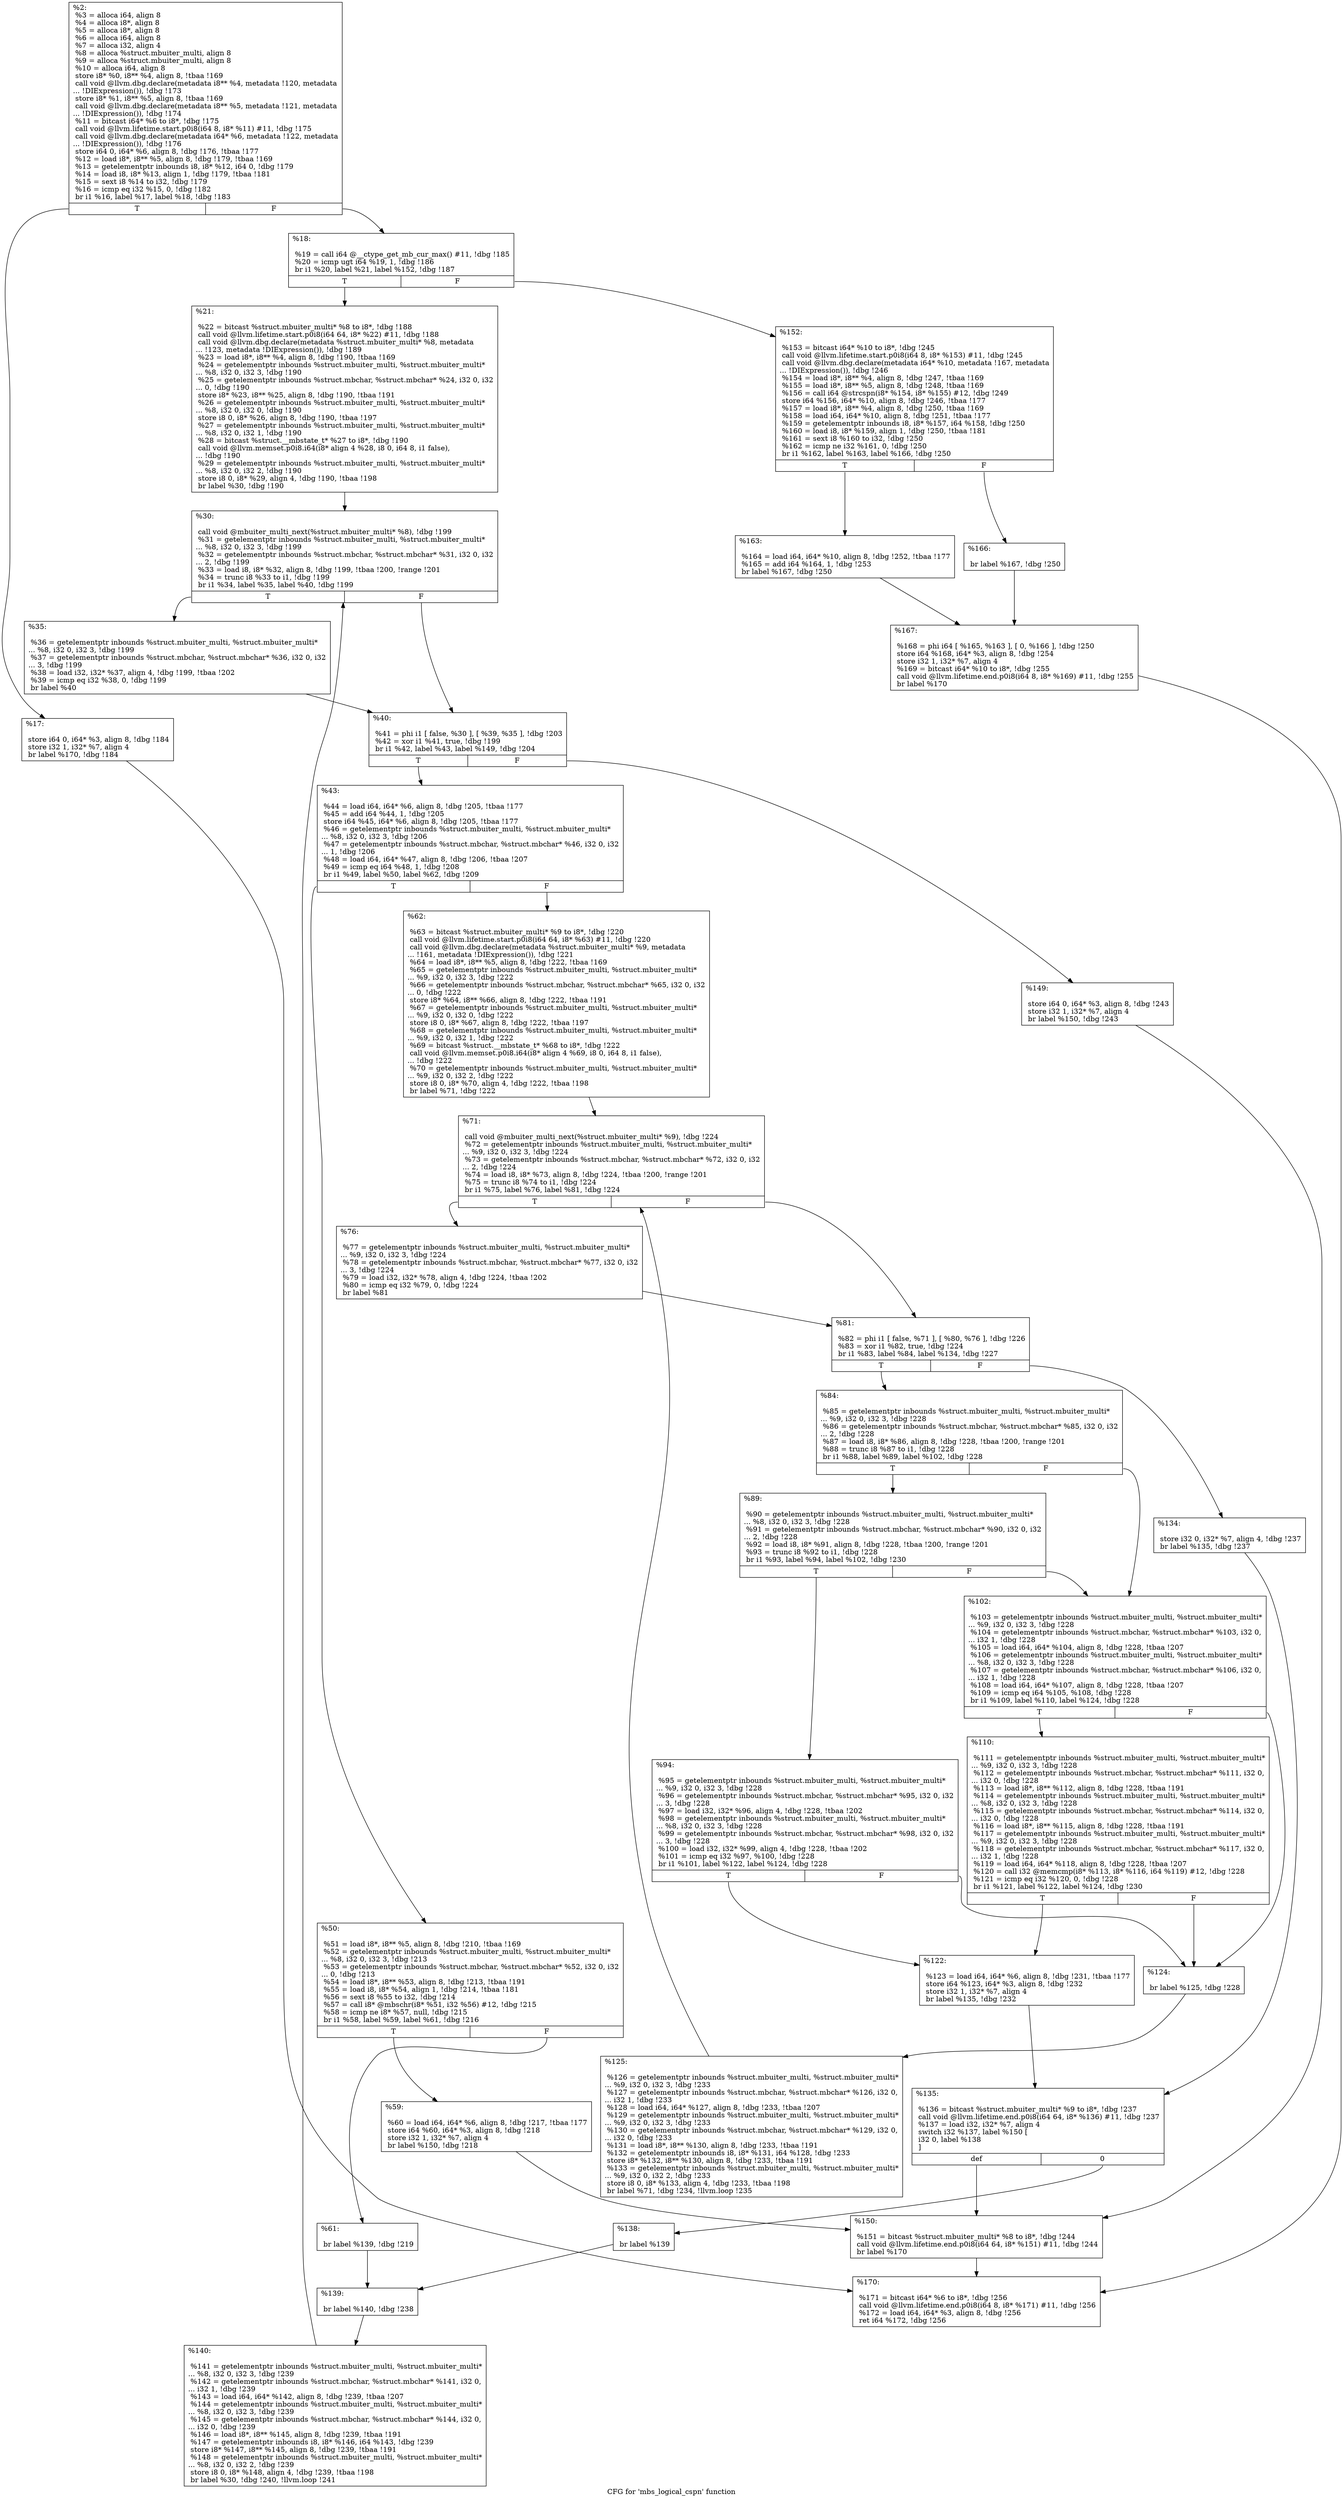 digraph "CFG for 'mbs_logical_cspn' function" {
	label="CFG for 'mbs_logical_cspn' function";

	Node0x23dbe40 [shape=record,label="{%2:\l  %3 = alloca i64, align 8\l  %4 = alloca i8*, align 8\l  %5 = alloca i8*, align 8\l  %6 = alloca i64, align 8\l  %7 = alloca i32, align 4\l  %8 = alloca %struct.mbuiter_multi, align 8\l  %9 = alloca %struct.mbuiter_multi, align 8\l  %10 = alloca i64, align 8\l  store i8* %0, i8** %4, align 8, !tbaa !169\l  call void @llvm.dbg.declare(metadata i8** %4, metadata !120, metadata\l... !DIExpression()), !dbg !173\l  store i8* %1, i8** %5, align 8, !tbaa !169\l  call void @llvm.dbg.declare(metadata i8** %5, metadata !121, metadata\l... !DIExpression()), !dbg !174\l  %11 = bitcast i64* %6 to i8*, !dbg !175\l  call void @llvm.lifetime.start.p0i8(i64 8, i8* %11) #11, !dbg !175\l  call void @llvm.dbg.declare(metadata i64* %6, metadata !122, metadata\l... !DIExpression()), !dbg !176\l  store i64 0, i64* %6, align 8, !dbg !176, !tbaa !177\l  %12 = load i8*, i8** %5, align 8, !dbg !179, !tbaa !169\l  %13 = getelementptr inbounds i8, i8* %12, i64 0, !dbg !179\l  %14 = load i8, i8* %13, align 1, !dbg !179, !tbaa !181\l  %15 = sext i8 %14 to i32, !dbg !179\l  %16 = icmp eq i32 %15, 0, !dbg !182\l  br i1 %16, label %17, label %18, !dbg !183\l|{<s0>T|<s1>F}}"];
	Node0x23dbe40:s0 -> Node0x23dd0b0;
	Node0x23dbe40:s1 -> Node0x23dd100;
	Node0x23dd0b0 [shape=record,label="{%17:\l\l  store i64 0, i64* %3, align 8, !dbg !184\l  store i32 1, i32* %7, align 4\l  br label %170, !dbg !184\l}"];
	Node0x23dd0b0 -> Node0x23ddb00;
	Node0x23dd100 [shape=record,label="{%18:\l\l  %19 = call i64 @__ctype_get_mb_cur_max() #11, !dbg !185\l  %20 = icmp ugt i64 %19, 1, !dbg !186\l  br i1 %20, label %21, label %152, !dbg !187\l|{<s0>T|<s1>F}}"];
	Node0x23dd100:s0 -> Node0x23dd150;
	Node0x23dd100:s1 -> Node0x23dd9c0;
	Node0x23dd150 [shape=record,label="{%21:\l\l  %22 = bitcast %struct.mbuiter_multi* %8 to i8*, !dbg !188\l  call void @llvm.lifetime.start.p0i8(i64 64, i8* %22) #11, !dbg !188\l  call void @llvm.dbg.declare(metadata %struct.mbuiter_multi* %8, metadata\l... !123, metadata !DIExpression()), !dbg !189\l  %23 = load i8*, i8** %4, align 8, !dbg !190, !tbaa !169\l  %24 = getelementptr inbounds %struct.mbuiter_multi, %struct.mbuiter_multi*\l... %8, i32 0, i32 3, !dbg !190\l  %25 = getelementptr inbounds %struct.mbchar, %struct.mbchar* %24, i32 0, i32\l... 0, !dbg !190\l  store i8* %23, i8** %25, align 8, !dbg !190, !tbaa !191\l  %26 = getelementptr inbounds %struct.mbuiter_multi, %struct.mbuiter_multi*\l... %8, i32 0, i32 0, !dbg !190\l  store i8 0, i8* %26, align 8, !dbg !190, !tbaa !197\l  %27 = getelementptr inbounds %struct.mbuiter_multi, %struct.mbuiter_multi*\l... %8, i32 0, i32 1, !dbg !190\l  %28 = bitcast %struct.__mbstate_t* %27 to i8*, !dbg !190\l  call void @llvm.memset.p0i8.i64(i8* align 4 %28, i8 0, i64 8, i1 false),\l... !dbg !190\l  %29 = getelementptr inbounds %struct.mbuiter_multi, %struct.mbuiter_multi*\l... %8, i32 0, i32 2, !dbg !190\l  store i8 0, i8* %29, align 4, !dbg !190, !tbaa !198\l  br label %30, !dbg !190\l}"];
	Node0x23dd150 -> Node0x23dd1a0;
	Node0x23dd1a0 [shape=record,label="{%30:\l\l  call void @mbuiter_multi_next(%struct.mbuiter_multi* %8), !dbg !199\l  %31 = getelementptr inbounds %struct.mbuiter_multi, %struct.mbuiter_multi*\l... %8, i32 0, i32 3, !dbg !199\l  %32 = getelementptr inbounds %struct.mbchar, %struct.mbchar* %31, i32 0, i32\l... 2, !dbg !199\l  %33 = load i8, i8* %32, align 8, !dbg !199, !tbaa !200, !range !201\l  %34 = trunc i8 %33 to i1, !dbg !199\l  br i1 %34, label %35, label %40, !dbg !199\l|{<s0>T|<s1>F}}"];
	Node0x23dd1a0:s0 -> Node0x23dd1f0;
	Node0x23dd1a0:s1 -> Node0x23dd240;
	Node0x23dd1f0 [shape=record,label="{%35:\l\l  %36 = getelementptr inbounds %struct.mbuiter_multi, %struct.mbuiter_multi*\l... %8, i32 0, i32 3, !dbg !199\l  %37 = getelementptr inbounds %struct.mbchar, %struct.mbchar* %36, i32 0, i32\l... 3, !dbg !199\l  %38 = load i32, i32* %37, align 4, !dbg !199, !tbaa !202\l  %39 = icmp eq i32 %38, 0, !dbg !199\l  br label %40\l}"];
	Node0x23dd1f0 -> Node0x23dd240;
	Node0x23dd240 [shape=record,label="{%40:\l\l  %41 = phi i1 [ false, %30 ], [ %39, %35 ], !dbg !203\l  %42 = xor i1 %41, true, !dbg !199\l  br i1 %42, label %43, label %149, !dbg !204\l|{<s0>T|<s1>F}}"];
	Node0x23dd240:s0 -> Node0x23dd290;
	Node0x23dd240:s1 -> Node0x23dd920;
	Node0x23dd290 [shape=record,label="{%43:\l\l  %44 = load i64, i64* %6, align 8, !dbg !205, !tbaa !177\l  %45 = add i64 %44, 1, !dbg !205\l  store i64 %45, i64* %6, align 8, !dbg !205, !tbaa !177\l  %46 = getelementptr inbounds %struct.mbuiter_multi, %struct.mbuiter_multi*\l... %8, i32 0, i32 3, !dbg !206\l  %47 = getelementptr inbounds %struct.mbchar, %struct.mbchar* %46, i32 0, i32\l... 1, !dbg !206\l  %48 = load i64, i64* %47, align 8, !dbg !206, !tbaa !207\l  %49 = icmp eq i64 %48, 1, !dbg !208\l  br i1 %49, label %50, label %62, !dbg !209\l|{<s0>T|<s1>F}}"];
	Node0x23dd290:s0 -> Node0x23dd2e0;
	Node0x23dd290:s1 -> Node0x23dd3d0;
	Node0x23dd2e0 [shape=record,label="{%50:\l\l  %51 = load i8*, i8** %5, align 8, !dbg !210, !tbaa !169\l  %52 = getelementptr inbounds %struct.mbuiter_multi, %struct.mbuiter_multi*\l... %8, i32 0, i32 3, !dbg !213\l  %53 = getelementptr inbounds %struct.mbchar, %struct.mbchar* %52, i32 0, i32\l... 0, !dbg !213\l  %54 = load i8*, i8** %53, align 8, !dbg !213, !tbaa !191\l  %55 = load i8, i8* %54, align 1, !dbg !214, !tbaa !181\l  %56 = sext i8 %55 to i32, !dbg !214\l  %57 = call i8* @mbschr(i8* %51, i32 %56) #12, !dbg !215\l  %58 = icmp ne i8* %57, null, !dbg !215\l  br i1 %58, label %59, label %61, !dbg !216\l|{<s0>T|<s1>F}}"];
	Node0x23dd2e0:s0 -> Node0x23dd330;
	Node0x23dd2e0:s1 -> Node0x23dd380;
	Node0x23dd330 [shape=record,label="{%59:\l\l  %60 = load i64, i64* %6, align 8, !dbg !217, !tbaa !177\l  store i64 %60, i64* %3, align 8, !dbg !218\l  store i32 1, i32* %7, align 4\l  br label %150, !dbg !218\l}"];
	Node0x23dd330 -> Node0x23dd970;
	Node0x23dd380 [shape=record,label="{%61:\l\l  br label %139, !dbg !219\l}"];
	Node0x23dd380 -> Node0x23dd880;
	Node0x23dd3d0 [shape=record,label="{%62:\l\l  %63 = bitcast %struct.mbuiter_multi* %9 to i8*, !dbg !220\l  call void @llvm.lifetime.start.p0i8(i64 64, i8* %63) #11, !dbg !220\l  call void @llvm.dbg.declare(metadata %struct.mbuiter_multi* %9, metadata\l... !161, metadata !DIExpression()), !dbg !221\l  %64 = load i8*, i8** %5, align 8, !dbg !222, !tbaa !169\l  %65 = getelementptr inbounds %struct.mbuiter_multi, %struct.mbuiter_multi*\l... %9, i32 0, i32 3, !dbg !222\l  %66 = getelementptr inbounds %struct.mbchar, %struct.mbchar* %65, i32 0, i32\l... 0, !dbg !222\l  store i8* %64, i8** %66, align 8, !dbg !222, !tbaa !191\l  %67 = getelementptr inbounds %struct.mbuiter_multi, %struct.mbuiter_multi*\l... %9, i32 0, i32 0, !dbg !222\l  store i8 0, i8* %67, align 8, !dbg !222, !tbaa !197\l  %68 = getelementptr inbounds %struct.mbuiter_multi, %struct.mbuiter_multi*\l... %9, i32 0, i32 1, !dbg !222\l  %69 = bitcast %struct.__mbstate_t* %68 to i8*, !dbg !222\l  call void @llvm.memset.p0i8.i64(i8* align 4 %69, i8 0, i64 8, i1 false),\l... !dbg !222\l  %70 = getelementptr inbounds %struct.mbuiter_multi, %struct.mbuiter_multi*\l... %9, i32 0, i32 2, !dbg !222\l  store i8 0, i8* %70, align 4, !dbg !222, !tbaa !198\l  br label %71, !dbg !222\l}"];
	Node0x23dd3d0 -> Node0x23dd420;
	Node0x23dd420 [shape=record,label="{%71:\l\l  call void @mbuiter_multi_next(%struct.mbuiter_multi* %9), !dbg !224\l  %72 = getelementptr inbounds %struct.mbuiter_multi, %struct.mbuiter_multi*\l... %9, i32 0, i32 3, !dbg !224\l  %73 = getelementptr inbounds %struct.mbchar, %struct.mbchar* %72, i32 0, i32\l... 2, !dbg !224\l  %74 = load i8, i8* %73, align 8, !dbg !224, !tbaa !200, !range !201\l  %75 = trunc i8 %74 to i1, !dbg !224\l  br i1 %75, label %76, label %81, !dbg !224\l|{<s0>T|<s1>F}}"];
	Node0x23dd420:s0 -> Node0x23dd470;
	Node0x23dd420:s1 -> Node0x23dd4c0;
	Node0x23dd470 [shape=record,label="{%76:\l\l  %77 = getelementptr inbounds %struct.mbuiter_multi, %struct.mbuiter_multi*\l... %9, i32 0, i32 3, !dbg !224\l  %78 = getelementptr inbounds %struct.mbchar, %struct.mbchar* %77, i32 0, i32\l... 3, !dbg !224\l  %79 = load i32, i32* %78, align 4, !dbg !224, !tbaa !202\l  %80 = icmp eq i32 %79, 0, !dbg !224\l  br label %81\l}"];
	Node0x23dd470 -> Node0x23dd4c0;
	Node0x23dd4c0 [shape=record,label="{%81:\l\l  %82 = phi i1 [ false, %71 ], [ %80, %76 ], !dbg !226\l  %83 = xor i1 %82, true, !dbg !224\l  br i1 %83, label %84, label %134, !dbg !227\l|{<s0>T|<s1>F}}"];
	Node0x23dd4c0:s0 -> Node0x23dd510;
	Node0x23dd4c0:s1 -> Node0x23dd790;
	Node0x23dd510 [shape=record,label="{%84:\l\l  %85 = getelementptr inbounds %struct.mbuiter_multi, %struct.mbuiter_multi*\l... %9, i32 0, i32 3, !dbg !228\l  %86 = getelementptr inbounds %struct.mbchar, %struct.mbchar* %85, i32 0, i32\l... 2, !dbg !228\l  %87 = load i8, i8* %86, align 8, !dbg !228, !tbaa !200, !range !201\l  %88 = trunc i8 %87 to i1, !dbg !228\l  br i1 %88, label %89, label %102, !dbg !228\l|{<s0>T|<s1>F}}"];
	Node0x23dd510:s0 -> Node0x23dd560;
	Node0x23dd510:s1 -> Node0x23dd600;
	Node0x23dd560 [shape=record,label="{%89:\l\l  %90 = getelementptr inbounds %struct.mbuiter_multi, %struct.mbuiter_multi*\l... %8, i32 0, i32 3, !dbg !228\l  %91 = getelementptr inbounds %struct.mbchar, %struct.mbchar* %90, i32 0, i32\l... 2, !dbg !228\l  %92 = load i8, i8* %91, align 8, !dbg !228, !tbaa !200, !range !201\l  %93 = trunc i8 %92 to i1, !dbg !228\l  br i1 %93, label %94, label %102, !dbg !230\l|{<s0>T|<s1>F}}"];
	Node0x23dd560:s0 -> Node0x23dd5b0;
	Node0x23dd560:s1 -> Node0x23dd600;
	Node0x23dd5b0 [shape=record,label="{%94:\l\l  %95 = getelementptr inbounds %struct.mbuiter_multi, %struct.mbuiter_multi*\l... %9, i32 0, i32 3, !dbg !228\l  %96 = getelementptr inbounds %struct.mbchar, %struct.mbchar* %95, i32 0, i32\l... 3, !dbg !228\l  %97 = load i32, i32* %96, align 4, !dbg !228, !tbaa !202\l  %98 = getelementptr inbounds %struct.mbuiter_multi, %struct.mbuiter_multi*\l... %8, i32 0, i32 3, !dbg !228\l  %99 = getelementptr inbounds %struct.mbchar, %struct.mbchar* %98, i32 0, i32\l... 3, !dbg !228\l  %100 = load i32, i32* %99, align 4, !dbg !228, !tbaa !202\l  %101 = icmp eq i32 %97, %100, !dbg !228\l  br i1 %101, label %122, label %124, !dbg !228\l|{<s0>T|<s1>F}}"];
	Node0x23dd5b0:s0 -> Node0x23dd6a0;
	Node0x23dd5b0:s1 -> Node0x23dd6f0;
	Node0x23dd600 [shape=record,label="{%102:\l\l  %103 = getelementptr inbounds %struct.mbuiter_multi, %struct.mbuiter_multi*\l... %9, i32 0, i32 3, !dbg !228\l  %104 = getelementptr inbounds %struct.mbchar, %struct.mbchar* %103, i32 0,\l... i32 1, !dbg !228\l  %105 = load i64, i64* %104, align 8, !dbg !228, !tbaa !207\l  %106 = getelementptr inbounds %struct.mbuiter_multi, %struct.mbuiter_multi*\l... %8, i32 0, i32 3, !dbg !228\l  %107 = getelementptr inbounds %struct.mbchar, %struct.mbchar* %106, i32 0,\l... i32 1, !dbg !228\l  %108 = load i64, i64* %107, align 8, !dbg !228, !tbaa !207\l  %109 = icmp eq i64 %105, %108, !dbg !228\l  br i1 %109, label %110, label %124, !dbg !228\l|{<s0>T|<s1>F}}"];
	Node0x23dd600:s0 -> Node0x23dd650;
	Node0x23dd600:s1 -> Node0x23dd6f0;
	Node0x23dd650 [shape=record,label="{%110:\l\l  %111 = getelementptr inbounds %struct.mbuiter_multi, %struct.mbuiter_multi*\l... %9, i32 0, i32 3, !dbg !228\l  %112 = getelementptr inbounds %struct.mbchar, %struct.mbchar* %111, i32 0,\l... i32 0, !dbg !228\l  %113 = load i8*, i8** %112, align 8, !dbg !228, !tbaa !191\l  %114 = getelementptr inbounds %struct.mbuiter_multi, %struct.mbuiter_multi*\l... %8, i32 0, i32 3, !dbg !228\l  %115 = getelementptr inbounds %struct.mbchar, %struct.mbchar* %114, i32 0,\l... i32 0, !dbg !228\l  %116 = load i8*, i8** %115, align 8, !dbg !228, !tbaa !191\l  %117 = getelementptr inbounds %struct.mbuiter_multi, %struct.mbuiter_multi*\l... %9, i32 0, i32 3, !dbg !228\l  %118 = getelementptr inbounds %struct.mbchar, %struct.mbchar* %117, i32 0,\l... i32 1, !dbg !228\l  %119 = load i64, i64* %118, align 8, !dbg !228, !tbaa !207\l  %120 = call i32 @memcmp(i8* %113, i8* %116, i64 %119) #12, !dbg !228\l  %121 = icmp eq i32 %120, 0, !dbg !228\l  br i1 %121, label %122, label %124, !dbg !230\l|{<s0>T|<s1>F}}"];
	Node0x23dd650:s0 -> Node0x23dd6a0;
	Node0x23dd650:s1 -> Node0x23dd6f0;
	Node0x23dd6a0 [shape=record,label="{%122:\l\l  %123 = load i64, i64* %6, align 8, !dbg !231, !tbaa !177\l  store i64 %123, i64* %3, align 8, !dbg !232\l  store i32 1, i32* %7, align 4\l  br label %135, !dbg !232\l}"];
	Node0x23dd6a0 -> Node0x23dd7e0;
	Node0x23dd6f0 [shape=record,label="{%124:\l\l  br label %125, !dbg !228\l}"];
	Node0x23dd6f0 -> Node0x23dd740;
	Node0x23dd740 [shape=record,label="{%125:\l\l  %126 = getelementptr inbounds %struct.mbuiter_multi, %struct.mbuiter_multi*\l... %9, i32 0, i32 3, !dbg !233\l  %127 = getelementptr inbounds %struct.mbchar, %struct.mbchar* %126, i32 0,\l... i32 1, !dbg !233\l  %128 = load i64, i64* %127, align 8, !dbg !233, !tbaa !207\l  %129 = getelementptr inbounds %struct.mbuiter_multi, %struct.mbuiter_multi*\l... %9, i32 0, i32 3, !dbg !233\l  %130 = getelementptr inbounds %struct.mbchar, %struct.mbchar* %129, i32 0,\l... i32 0, !dbg !233\l  %131 = load i8*, i8** %130, align 8, !dbg !233, !tbaa !191\l  %132 = getelementptr inbounds i8, i8* %131, i64 %128, !dbg !233\l  store i8* %132, i8** %130, align 8, !dbg !233, !tbaa !191\l  %133 = getelementptr inbounds %struct.mbuiter_multi, %struct.mbuiter_multi*\l... %9, i32 0, i32 2, !dbg !233\l  store i8 0, i8* %133, align 4, !dbg !233, !tbaa !198\l  br label %71, !dbg !234, !llvm.loop !235\l}"];
	Node0x23dd740 -> Node0x23dd420;
	Node0x23dd790 [shape=record,label="{%134:\l\l  store i32 0, i32* %7, align 4, !dbg !237\l  br label %135, !dbg !237\l}"];
	Node0x23dd790 -> Node0x23dd7e0;
	Node0x23dd7e0 [shape=record,label="{%135:\l\l  %136 = bitcast %struct.mbuiter_multi* %9 to i8*, !dbg !237\l  call void @llvm.lifetime.end.p0i8(i64 64, i8* %136) #11, !dbg !237\l  %137 = load i32, i32* %7, align 4\l  switch i32 %137, label %150 [\l    i32 0, label %138\l  ]\l|{<s0>def|<s1>0}}"];
	Node0x23dd7e0:s0 -> Node0x23dd970;
	Node0x23dd7e0:s1 -> Node0x23dd830;
	Node0x23dd830 [shape=record,label="{%138:\l\l  br label %139\l}"];
	Node0x23dd830 -> Node0x23dd880;
	Node0x23dd880 [shape=record,label="{%139:\l\l  br label %140, !dbg !238\l}"];
	Node0x23dd880 -> Node0x23dd8d0;
	Node0x23dd8d0 [shape=record,label="{%140:\l\l  %141 = getelementptr inbounds %struct.mbuiter_multi, %struct.mbuiter_multi*\l... %8, i32 0, i32 3, !dbg !239\l  %142 = getelementptr inbounds %struct.mbchar, %struct.mbchar* %141, i32 0,\l... i32 1, !dbg !239\l  %143 = load i64, i64* %142, align 8, !dbg !239, !tbaa !207\l  %144 = getelementptr inbounds %struct.mbuiter_multi, %struct.mbuiter_multi*\l... %8, i32 0, i32 3, !dbg !239\l  %145 = getelementptr inbounds %struct.mbchar, %struct.mbchar* %144, i32 0,\l... i32 0, !dbg !239\l  %146 = load i8*, i8** %145, align 8, !dbg !239, !tbaa !191\l  %147 = getelementptr inbounds i8, i8* %146, i64 %143, !dbg !239\l  store i8* %147, i8** %145, align 8, !dbg !239, !tbaa !191\l  %148 = getelementptr inbounds %struct.mbuiter_multi, %struct.mbuiter_multi*\l... %8, i32 0, i32 2, !dbg !239\l  store i8 0, i8* %148, align 4, !dbg !239, !tbaa !198\l  br label %30, !dbg !240, !llvm.loop !241\l}"];
	Node0x23dd8d0 -> Node0x23dd1a0;
	Node0x23dd920 [shape=record,label="{%149:\l\l  store i64 0, i64* %3, align 8, !dbg !243\l  store i32 1, i32* %7, align 4\l  br label %150, !dbg !243\l}"];
	Node0x23dd920 -> Node0x23dd970;
	Node0x23dd970 [shape=record,label="{%150:\l\l  %151 = bitcast %struct.mbuiter_multi* %8 to i8*, !dbg !244\l  call void @llvm.lifetime.end.p0i8(i64 64, i8* %151) #11, !dbg !244\l  br label %170\l}"];
	Node0x23dd970 -> Node0x23ddb00;
	Node0x23dd9c0 [shape=record,label="{%152:\l\l  %153 = bitcast i64* %10 to i8*, !dbg !245\l  call void @llvm.lifetime.start.p0i8(i64 8, i8* %153) #11, !dbg !245\l  call void @llvm.dbg.declare(metadata i64* %10, metadata !167, metadata\l... !DIExpression()), !dbg !246\l  %154 = load i8*, i8** %4, align 8, !dbg !247, !tbaa !169\l  %155 = load i8*, i8** %5, align 8, !dbg !248, !tbaa !169\l  %156 = call i64 @strcspn(i8* %154, i8* %155) #12, !dbg !249\l  store i64 %156, i64* %10, align 8, !dbg !246, !tbaa !177\l  %157 = load i8*, i8** %4, align 8, !dbg !250, !tbaa !169\l  %158 = load i64, i64* %10, align 8, !dbg !251, !tbaa !177\l  %159 = getelementptr inbounds i8, i8* %157, i64 %158, !dbg !250\l  %160 = load i8, i8* %159, align 1, !dbg !250, !tbaa !181\l  %161 = sext i8 %160 to i32, !dbg !250\l  %162 = icmp ne i32 %161, 0, !dbg !250\l  br i1 %162, label %163, label %166, !dbg !250\l|{<s0>T|<s1>F}}"];
	Node0x23dd9c0:s0 -> Node0x23dda10;
	Node0x23dd9c0:s1 -> Node0x23dda60;
	Node0x23dda10 [shape=record,label="{%163:\l\l  %164 = load i64, i64* %10, align 8, !dbg !252, !tbaa !177\l  %165 = add i64 %164, 1, !dbg !253\l  br label %167, !dbg !250\l}"];
	Node0x23dda10 -> Node0x23ddab0;
	Node0x23dda60 [shape=record,label="{%166:\l\l  br label %167, !dbg !250\l}"];
	Node0x23dda60 -> Node0x23ddab0;
	Node0x23ddab0 [shape=record,label="{%167:\l\l  %168 = phi i64 [ %165, %163 ], [ 0, %166 ], !dbg !250\l  store i64 %168, i64* %3, align 8, !dbg !254\l  store i32 1, i32* %7, align 4\l  %169 = bitcast i64* %10 to i8*, !dbg !255\l  call void @llvm.lifetime.end.p0i8(i64 8, i8* %169) #11, !dbg !255\l  br label %170\l}"];
	Node0x23ddab0 -> Node0x23ddb00;
	Node0x23ddb00 [shape=record,label="{%170:\l\l  %171 = bitcast i64* %6 to i8*, !dbg !256\l  call void @llvm.lifetime.end.p0i8(i64 8, i8* %171) #11, !dbg !256\l  %172 = load i64, i64* %3, align 8, !dbg !256\l  ret i64 %172, !dbg !256\l}"];
}
